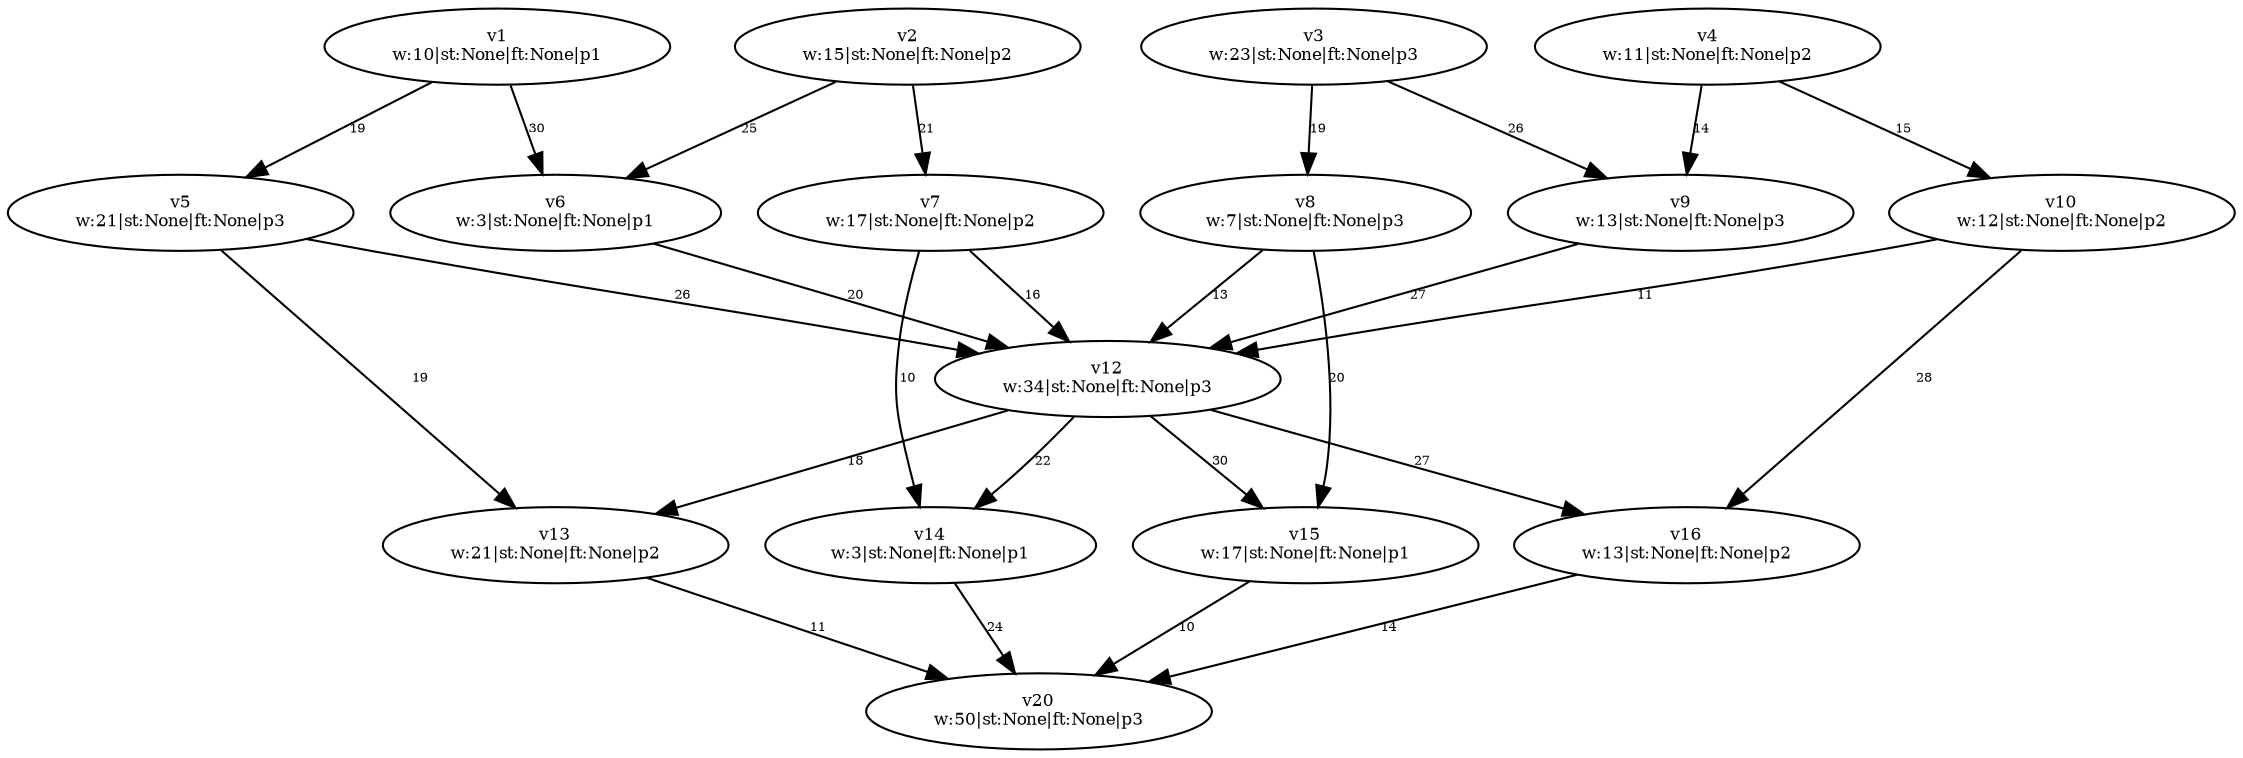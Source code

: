 digraph {
	v1 [label="v1
w:10|st:None|ft:None|p1" fontsize=8.0]
	v2 [label="v2
w:15|st:None|ft:None|p2" fontsize=8.0]
	v3 [label="v3
w:23|st:None|ft:None|p3" fontsize=8.0]
	v4 [label="v4
w:11|st:None|ft:None|p2" fontsize=8.0]
	v5 [label="v5
w:21|st:None|ft:None|p3" fontsize=8.0]
	v6 [label="v6
w:3|st:None|ft:None|p1" fontsize=8.0]
	v7 [label="v7
w:17|st:None|ft:None|p2" fontsize=8.0]
	v8 [label="v8
w:7|st:None|ft:None|p3" fontsize=8.0]
	v9 [label="v9
w:13|st:None|ft:None|p3" fontsize=8.0]
	v10 [label="v10
w:12|st:None|ft:None|p2" fontsize=8.0]
	v12 [label="v12
w:34|st:None|ft:None|p3" fontsize=8.0]
	v13 [label="v13
w:21|st:None|ft:None|p2" fontsize=8.0]
	v14 [label="v14
w:3|st:None|ft:None|p1" fontsize=8.0]
	v15 [label="v15
w:17|st:None|ft:None|p1" fontsize=8.0]
	v16 [label="v16
w:13|st:None|ft:None|p2" fontsize=8.0]
	v20 [label="v20
w:50|st:None|ft:None|p3" fontsize=8.0]
	v1 -> v5 [label=19 constraint=true fontsize=6.0]
	v1 -> v6 [label=30 constraint=true fontsize=6.0]
	v2 -> v6 [label=25 constraint=true fontsize=6.0]
	v2 -> v7 [label=21 constraint=true fontsize=6.0]
	v3 -> v8 [label=19 constraint=true fontsize=6.0]
	v3 -> v9 [label=26 constraint=true fontsize=6.0]
	v4 -> v9 [label=14 constraint=true fontsize=6.0]
	v4 -> v10 [label=15 constraint=true fontsize=6.0]
	v5 -> v13 [label=19 constraint=true fontsize=6.0]
	v7 -> v14 [label=10 constraint=true fontsize=6.0]
	v8 -> v15 [label=20 constraint=true fontsize=6.0]
	v10 -> v16 [label=28 constraint=true fontsize=6.0]
	v12 -> v13 [label=18 constraint=true fontsize=6.0]
	v12 -> v14 [label=22 constraint=true fontsize=6.0]
	v12 -> v15 [label=30 constraint=true fontsize=6.0]
	v12 -> v16 [label=27 constraint=true fontsize=6.0]
	v5 -> v12 [label=26 constraint=true fontsize=6.0]
	v6 -> v12 [label=20 constraint=true fontsize=6.0]
	v7 -> v12 [label=16 constraint=true fontsize=6.0]
	v8 -> v12 [label=13 constraint=true fontsize=6.0]
	v9 -> v12 [label=27 constraint=true fontsize=6.0]
	v10 -> v12 [label=11 constraint=true fontsize=6.0]
	v13 -> v20 [label=11 constraint=true fontsize=6.0]
	v14 -> v20 [label=24 constraint=true fontsize=6.0]
	v15 -> v20 [label=10 constraint=true fontsize=6.0]
	v16 -> v20 [label=14 constraint=true fontsize=6.0]
}
